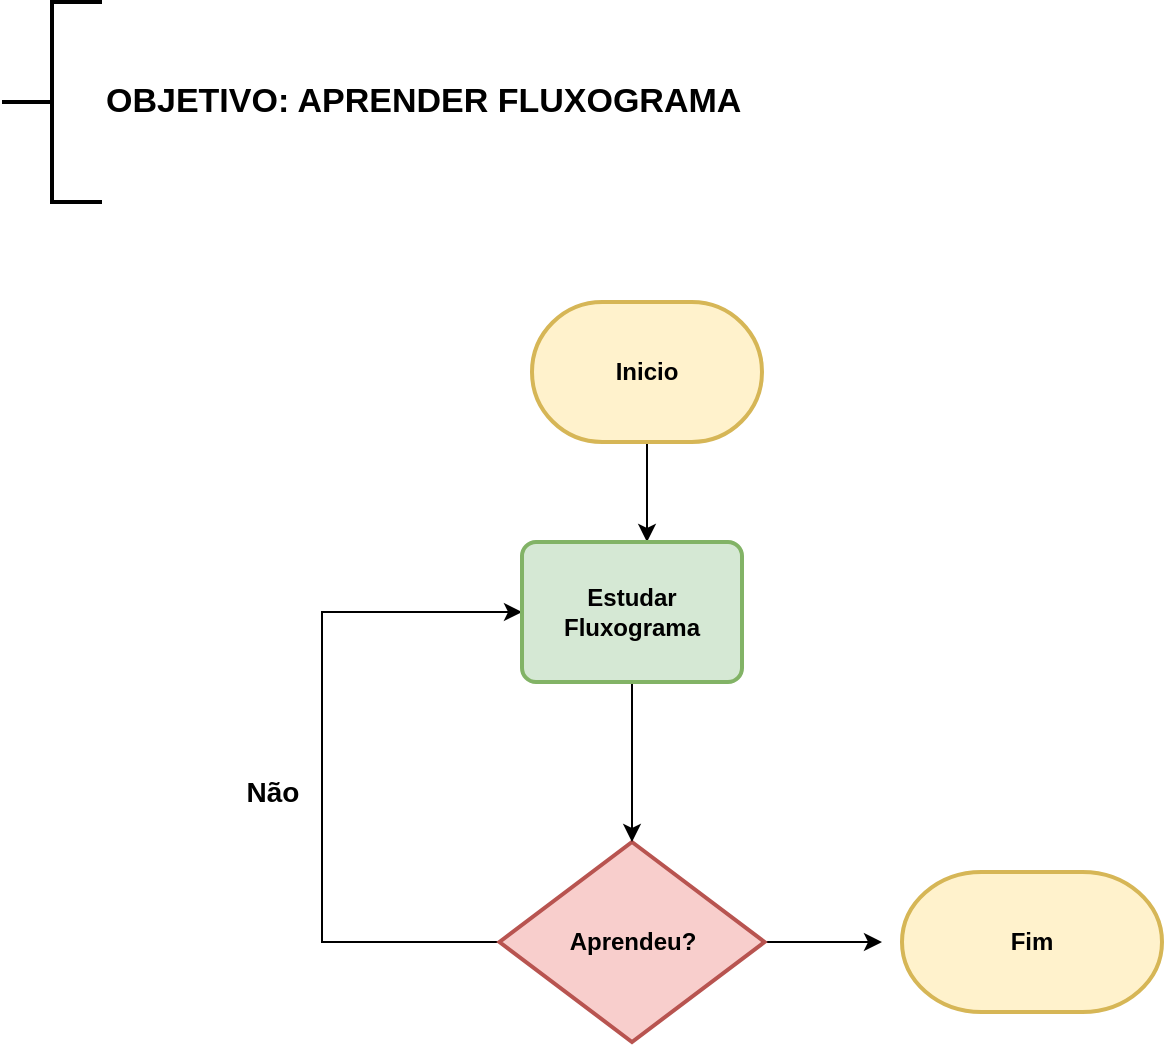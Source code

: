 <mxfile version="21.1.1" type="github">
  <diagram name="Página-1" id="3lH4THT1OKabYWOE15I-">
    <mxGraphModel dx="874" dy="484" grid="1" gridSize="10" guides="1" tooltips="1" connect="1" arrows="1" fold="1" page="1" pageScale="1" pageWidth="827" pageHeight="1169" math="0" shadow="0">
      <root>
        <mxCell id="0" />
        <mxCell id="1" parent="0" />
        <mxCell id="UDS6u31mmKBcnRI7lXIW-8" style="edgeStyle=elbowEdgeStyle;rounded=0;orthogonalLoop=1;jettySize=auto;html=1;exitX=0;exitY=0.5;exitDx=0;exitDy=0;exitPerimeter=0;" edge="1" parent="1" source="UDS6u31mmKBcnRI7lXIW-1" target="UDS6u31mmKBcnRI7lXIW-3">
          <mxGeometry relative="1" as="geometry">
            <Array as="points">
              <mxPoint x="270" y="750" />
            </Array>
          </mxGeometry>
        </mxCell>
        <mxCell id="UDS6u31mmKBcnRI7lXIW-12" style="edgeStyle=elbowEdgeStyle;rounded=0;orthogonalLoop=1;jettySize=auto;html=1;exitX=1;exitY=0.5;exitDx=0;exitDy=0;exitPerimeter=0;" edge="1" parent="1" source="UDS6u31mmKBcnRI7lXIW-1">
          <mxGeometry relative="1" as="geometry">
            <mxPoint x="550" y="840" as="targetPoint" />
          </mxGeometry>
        </mxCell>
        <mxCell id="UDS6u31mmKBcnRI7lXIW-1" value="&lt;b&gt;Aprendeu?&lt;/b&gt;" style="strokeWidth=2;html=1;shape=mxgraph.flowchart.decision;whiteSpace=wrap;fillColor=#f8cecc;strokeColor=#b85450;" vertex="1" parent="1">
          <mxGeometry x="358.75" y="790" width="132.5" height="100" as="geometry" />
        </mxCell>
        <mxCell id="UDS6u31mmKBcnRI7lXIW-4" style="edgeStyle=elbowEdgeStyle;rounded=0;orthogonalLoop=1;jettySize=auto;html=1;exitX=0.5;exitY=1;exitDx=0;exitDy=0;exitPerimeter=0;" edge="1" parent="1" source="UDS6u31mmKBcnRI7lXIW-2" target="UDS6u31mmKBcnRI7lXIW-3">
          <mxGeometry relative="1" as="geometry" />
        </mxCell>
        <mxCell id="UDS6u31mmKBcnRI7lXIW-2" value="&lt;b&gt;Inicio&lt;/b&gt;" style="strokeWidth=2;html=1;shape=mxgraph.flowchart.terminator;whiteSpace=wrap;fillColor=#fff2cc;strokeColor=#d6b656;" vertex="1" parent="1">
          <mxGeometry x="375" y="520" width="115" height="70" as="geometry" />
        </mxCell>
        <mxCell id="UDS6u31mmKBcnRI7lXIW-7" style="edgeStyle=elbowEdgeStyle;rounded=0;orthogonalLoop=1;jettySize=auto;html=1;entryX=0.5;entryY=0;entryDx=0;entryDy=0;entryPerimeter=0;" edge="1" parent="1" source="UDS6u31mmKBcnRI7lXIW-3" target="UDS6u31mmKBcnRI7lXIW-1">
          <mxGeometry relative="1" as="geometry" />
        </mxCell>
        <mxCell id="UDS6u31mmKBcnRI7lXIW-3" value="&lt;b&gt;Estudar Fluxograma&lt;/b&gt;" style="rounded=1;whiteSpace=wrap;html=1;absoluteArcSize=1;arcSize=14;strokeWidth=2;fillColor=#d5e8d4;strokeColor=#82b366;" vertex="1" parent="1">
          <mxGeometry x="370" y="640" width="110" height="70" as="geometry" />
        </mxCell>
        <mxCell id="UDS6u31mmKBcnRI7lXIW-9" value="&lt;b&gt;&lt;font style=&quot;font-size: 14px;&quot;&gt;Não&lt;/font&gt;&lt;/b&gt;" style="text;html=1;align=center;verticalAlign=middle;resizable=0;points=[];autosize=1;strokeColor=none;fillColor=none;" vertex="1" parent="1">
          <mxGeometry x="220" y="750" width="50" height="30" as="geometry" />
        </mxCell>
        <mxCell id="UDS6u31mmKBcnRI7lXIW-10" value="Fim" style="strokeWidth=2;html=1;shape=mxgraph.flowchart.terminator;whiteSpace=wrap;fillColor=#fff2cc;strokeColor=#d6b656;fontStyle=1" vertex="1" parent="1">
          <mxGeometry x="560" y="805" width="130" height="70" as="geometry" />
        </mxCell>
        <mxCell id="UDS6u31mmKBcnRI7lXIW-14" value="OBJETIVO: APRENDER FLUXOGRAMA" style="strokeWidth=2;html=1;shape=mxgraph.flowchart.annotation_2;align=left;labelPosition=right;pointerEvents=1;fontStyle=1;fontSize=17;" vertex="1" parent="1">
          <mxGeometry x="110" y="370" width="50" height="100" as="geometry" />
        </mxCell>
      </root>
    </mxGraphModel>
  </diagram>
</mxfile>
